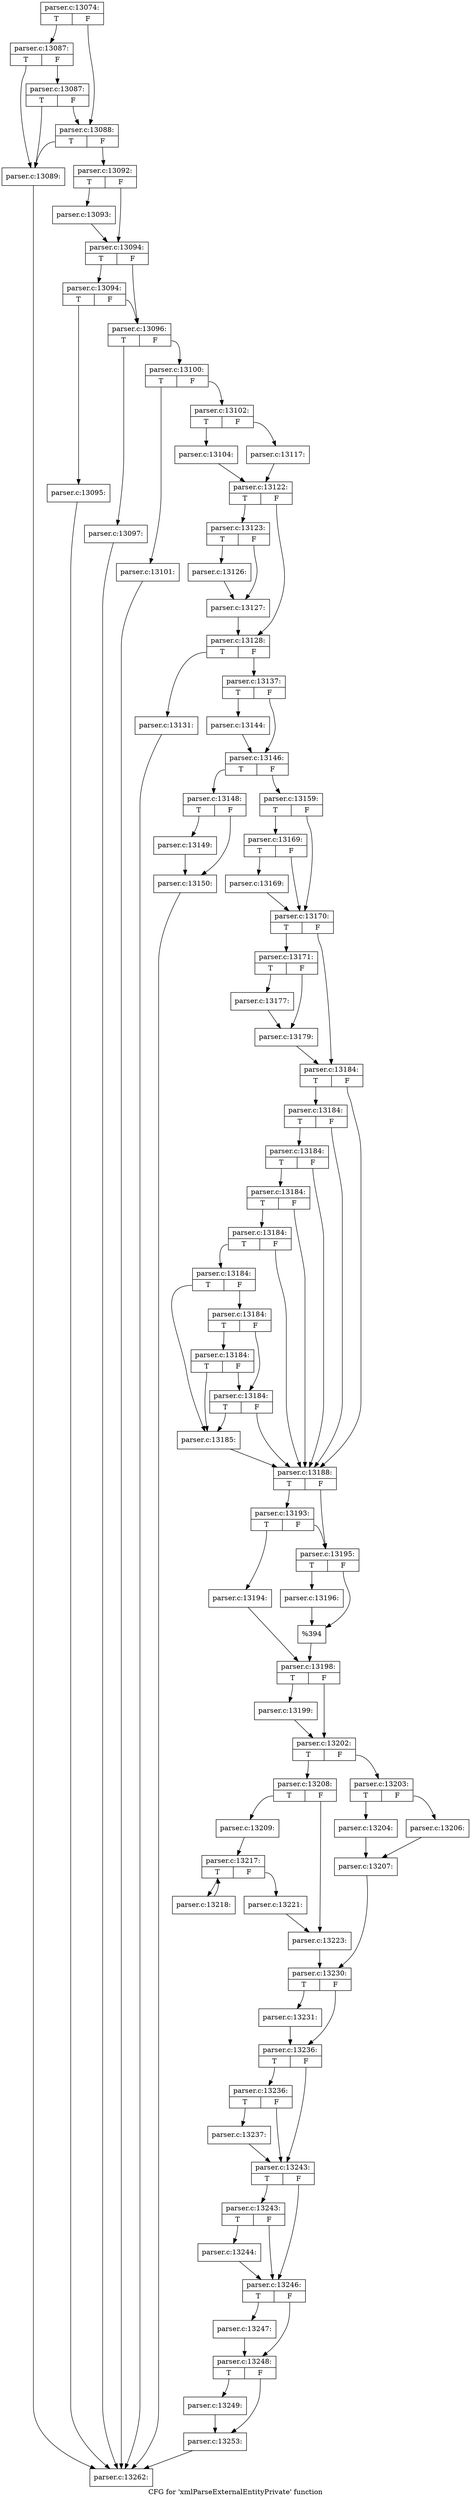 digraph "CFG for 'xmlParseExternalEntityPrivate' function" {
	label="CFG for 'xmlParseExternalEntityPrivate' function";

	Node0x55d73c302b10 [shape=record,label="{parser.c:13074:|{<s0>T|<s1>F}}"];
	Node0x55d73c302b10:s0 -> Node0x55d73c305e10;
	Node0x55d73c302b10:s1 -> Node0x55d73c305d90;
	Node0x55d73c305e10 [shape=record,label="{parser.c:13087:|{<s0>T|<s1>F}}"];
	Node0x55d73c305e10:s0 -> Node0x55d73c305cf0;
	Node0x55d73c305e10:s1 -> Node0x55d73c3060f0;
	Node0x55d73c3060f0 [shape=record,label="{parser.c:13087:|{<s0>T|<s1>F}}"];
	Node0x55d73c3060f0:s0 -> Node0x55d73c305cf0;
	Node0x55d73c3060f0:s1 -> Node0x55d73c305d90;
	Node0x55d73c305d90 [shape=record,label="{parser.c:13088:|{<s0>T|<s1>F}}"];
	Node0x55d73c305d90:s0 -> Node0x55d73c305cf0;
	Node0x55d73c305d90:s1 -> Node0x55d73c305d40;
	Node0x55d73c305cf0 [shape=record,label="{parser.c:13089:}"];
	Node0x55d73c305cf0 -> Node0x55d73c302b60;
	Node0x55d73c305d40 [shape=record,label="{parser.c:13092:|{<s0>T|<s1>F}}"];
	Node0x55d73c305d40:s0 -> Node0x55d73c306bf0;
	Node0x55d73c305d40:s1 -> Node0x55d73c306c40;
	Node0x55d73c306bf0 [shape=record,label="{parser.c:13093:}"];
	Node0x55d73c306bf0 -> Node0x55d73c306c40;
	Node0x55d73c306c40 [shape=record,label="{parser.c:13094:|{<s0>T|<s1>F}}"];
	Node0x55d73c306c40:s0 -> Node0x55d73c307200;
	Node0x55d73c306c40:s1 -> Node0x55d73c3071b0;
	Node0x55d73c307200 [shape=record,label="{parser.c:13094:|{<s0>T|<s1>F}}"];
	Node0x55d73c307200:s0 -> Node0x55d73c307160;
	Node0x55d73c307200:s1 -> Node0x55d73c3071b0;
	Node0x55d73c307160 [shape=record,label="{parser.c:13095:}"];
	Node0x55d73c307160 -> Node0x55d73c302b60;
	Node0x55d73c3071b0 [shape=record,label="{parser.c:13096:|{<s0>T|<s1>F}}"];
	Node0x55d73c3071b0:s0 -> Node0x55d73c3078f0;
	Node0x55d73c3071b0:s1 -> Node0x55d73c307940;
	Node0x55d73c3078f0 [shape=record,label="{parser.c:13097:}"];
	Node0x55d73c3078f0 -> Node0x55d73c302b60;
	Node0x55d73c307940 [shape=record,label="{parser.c:13100:|{<s0>T|<s1>F}}"];
	Node0x55d73c307940:s0 -> Node0x55d73c308190;
	Node0x55d73c307940:s1 -> Node0x55d73c3081e0;
	Node0x55d73c308190 [shape=record,label="{parser.c:13101:}"];
	Node0x55d73c308190 -> Node0x55d73c302b60;
	Node0x55d73c3081e0 [shape=record,label="{parser.c:13102:|{<s0>T|<s1>F}}"];
	Node0x55d73c3081e0:s0 -> Node0x55d73c3088d0;
	Node0x55d73c3081e0:s1 -> Node0x55d73c308970;
	Node0x55d73c3088d0 [shape=record,label="{parser.c:13104:}"];
	Node0x55d73c3088d0 -> Node0x55d73c308920;
	Node0x55d73c308970 [shape=record,label="{parser.c:13117:}"];
	Node0x55d73c308970 -> Node0x55d73c308920;
	Node0x55d73c308920 [shape=record,label="{parser.c:13122:|{<s0>T|<s1>F}}"];
	Node0x55d73c308920:s0 -> Node0x55d73c30bab0;
	Node0x55d73c308920:s1 -> Node0x55d73c30bb00;
	Node0x55d73c30bab0 [shape=record,label="{parser.c:13123:|{<s0>T|<s1>F}}"];
	Node0x55d73c30bab0:s0 -> Node0x55d73c30c3a0;
	Node0x55d73c30bab0:s1 -> Node0x55d73c30c3f0;
	Node0x55d73c30c3a0 [shape=record,label="{parser.c:13126:}"];
	Node0x55d73c30c3a0 -> Node0x55d73c30c3f0;
	Node0x55d73c30c3f0 [shape=record,label="{parser.c:13127:}"];
	Node0x55d73c30c3f0 -> Node0x55d73c30bb00;
	Node0x55d73c30bb00 [shape=record,label="{parser.c:13128:|{<s0>T|<s1>F}}"];
	Node0x55d73c30bb00:s0 -> Node0x55d73c30ce50;
	Node0x55d73c30bb00:s1 -> Node0x55d73c30cea0;
	Node0x55d73c30ce50 [shape=record,label="{parser.c:13131:}"];
	Node0x55d73c30ce50 -> Node0x55d73c302b60;
	Node0x55d73c30cea0 [shape=record,label="{parser.c:13137:|{<s0>T|<s1>F}}"];
	Node0x55d73c30cea0:s0 -> Node0x55d73c30eee0;
	Node0x55d73c30cea0:s1 -> Node0x55d73c30ef30;
	Node0x55d73c30eee0 [shape=record,label="{parser.c:13144:}"];
	Node0x55d73c30eee0 -> Node0x55d73c30ef30;
	Node0x55d73c30ef30 [shape=record,label="{parser.c:13146:|{<s0>T|<s1>F}}"];
	Node0x55d73c30ef30:s0 -> Node0x55d73c30fc70;
	Node0x55d73c30ef30:s1 -> Node0x55d73c30fcc0;
	Node0x55d73c30fc70 [shape=record,label="{parser.c:13148:|{<s0>T|<s1>F}}"];
	Node0x55d73c30fc70:s0 -> Node0x55d73c310080;
	Node0x55d73c30fc70:s1 -> Node0x55d73c3100d0;
	Node0x55d73c310080 [shape=record,label="{parser.c:13149:}"];
	Node0x55d73c310080 -> Node0x55d73c3100d0;
	Node0x55d73c3100d0 [shape=record,label="{parser.c:13150:}"];
	Node0x55d73c3100d0 -> Node0x55d73c302b60;
	Node0x55d73c30fcc0 [shape=record,label="{parser.c:13159:|{<s0>T|<s1>F}}"];
	Node0x55d73c30fcc0:s0 -> Node0x55d73c312430;
	Node0x55d73c30fcc0:s1 -> Node0x55d73c3123e0;
	Node0x55d73c312430 [shape=record,label="{parser.c:13169:|{<s0>T|<s1>F}}"];
	Node0x55d73c312430:s0 -> Node0x55d73c312390;
	Node0x55d73c312430:s1 -> Node0x55d73c3123e0;
	Node0x55d73c312390 [shape=record,label="{parser.c:13169:}"];
	Node0x55d73c312390 -> Node0x55d73c3123e0;
	Node0x55d73c3123e0 [shape=record,label="{parser.c:13170:|{<s0>T|<s1>F}}"];
	Node0x55d73c3123e0:s0 -> Node0x55d73c313020;
	Node0x55d73c3123e0:s1 -> Node0x55d73c313070;
	Node0x55d73c313020 [shape=record,label="{parser.c:13171:|{<s0>T|<s1>F}}"];
	Node0x55d73c313020:s0 -> Node0x55d73c3151a0;
	Node0x55d73c313020:s1 -> Node0x55d73c3151f0;
	Node0x55d73c3151a0 [shape=record,label="{parser.c:13177:}"];
	Node0x55d73c3151a0 -> Node0x55d73c3151f0;
	Node0x55d73c3151f0 [shape=record,label="{parser.c:13179:}"];
	Node0x55d73c3151f0 -> Node0x55d73c313070;
	Node0x55d73c313070 [shape=record,label="{parser.c:13184:|{<s0>T|<s1>F}}"];
	Node0x55d73c313070:s0 -> Node0x55d73c315b60;
	Node0x55d73c313070:s1 -> Node0x55d73c315970;
	Node0x55d73c315b60 [shape=record,label="{parser.c:13184:|{<s0>T|<s1>F}}"];
	Node0x55d73c315b60:s0 -> Node0x55d73c315b10;
	Node0x55d73c315b60:s1 -> Node0x55d73c315970;
	Node0x55d73c315b10 [shape=record,label="{parser.c:13184:|{<s0>T|<s1>F}}"];
	Node0x55d73c315b10:s0 -> Node0x55d73c315ac0;
	Node0x55d73c315b10:s1 -> Node0x55d73c315970;
	Node0x55d73c315ac0 [shape=record,label="{parser.c:13184:|{<s0>T|<s1>F}}"];
	Node0x55d73c315ac0:s0 -> Node0x55d73c315a40;
	Node0x55d73c315ac0:s1 -> Node0x55d73c315970;
	Node0x55d73c315a40 [shape=record,label="{parser.c:13184:|{<s0>T|<s1>F}}"];
	Node0x55d73c315a40:s0 -> Node0x55d73c3159c0;
	Node0x55d73c315a40:s1 -> Node0x55d73c315970;
	Node0x55d73c3159c0 [shape=record,label="{parser.c:13184:|{<s0>T|<s1>F}}"];
	Node0x55d73c3159c0:s0 -> Node0x55d73c315920;
	Node0x55d73c3159c0:s1 -> Node0x55d73c317490;
	Node0x55d73c317490 [shape=record,label="{parser.c:13184:|{<s0>T|<s1>F}}"];
	Node0x55d73c317490:s0 -> Node0x55d73c3179a0;
	Node0x55d73c317490:s1 -> Node0x55d73c317410;
	Node0x55d73c3179a0 [shape=record,label="{parser.c:13184:|{<s0>T|<s1>F}}"];
	Node0x55d73c3179a0:s0 -> Node0x55d73c315920;
	Node0x55d73c3179a0:s1 -> Node0x55d73c317410;
	Node0x55d73c317410 [shape=record,label="{parser.c:13184:|{<s0>T|<s1>F}}"];
	Node0x55d73c317410:s0 -> Node0x55d73c315920;
	Node0x55d73c317410:s1 -> Node0x55d73c315970;
	Node0x55d73c315920 [shape=record,label="{parser.c:13185:}"];
	Node0x55d73c315920 -> Node0x55d73c315970;
	Node0x55d73c315970 [shape=record,label="{parser.c:13188:|{<s0>T|<s1>F}}"];
	Node0x55d73c315970:s0 -> Node0x55d73c319230;
	Node0x55d73c315970:s1 -> Node0x55d73c3191e0;
	Node0x55d73c319230 [shape=record,label="{parser.c:13193:|{<s0>T|<s1>F}}"];
	Node0x55d73c319230:s0 -> Node0x55d73c319140;
	Node0x55d73c319230:s1 -> Node0x55d73c3191e0;
	Node0x55d73c319140 [shape=record,label="{parser.c:13194:}"];
	Node0x55d73c319140 -> Node0x55d73c319190;
	Node0x55d73c3191e0 [shape=record,label="{parser.c:13195:|{<s0>T|<s1>F}}"];
	Node0x55d73c3191e0:s0 -> Node0x55d73c31a070;
	Node0x55d73c3191e0:s1 -> Node0x55d73c31a0c0;
	Node0x55d73c31a070 [shape=record,label="{parser.c:13196:}"];
	Node0x55d73c31a070 -> Node0x55d73c31a0c0;
	Node0x55d73c31a0c0 [shape=record,label="{%394}"];
	Node0x55d73c31a0c0 -> Node0x55d73c319190;
	Node0x55d73c319190 [shape=record,label="{parser.c:13198:|{<s0>T|<s1>F}}"];
	Node0x55d73c319190:s0 -> Node0x55d73c31aa70;
	Node0x55d73c319190:s1 -> Node0x55d73c31aac0;
	Node0x55d73c31aa70 [shape=record,label="{parser.c:13199:}"];
	Node0x55d73c31aa70 -> Node0x55d73c31aac0;
	Node0x55d73c31aac0 [shape=record,label="{parser.c:13202:|{<s0>T|<s1>F}}"];
	Node0x55d73c31aac0:s0 -> Node0x55d73c31b450;
	Node0x55d73c31aac0:s1 -> Node0x55d73c31b3b0;
	Node0x55d73c31b3b0 [shape=record,label="{parser.c:13203:|{<s0>T|<s1>F}}"];
	Node0x55d73c31b3b0:s0 -> Node0x55d73c31b880;
	Node0x55d73c31b3b0:s1 -> Node0x55d73c31b920;
	Node0x55d73c31b880 [shape=record,label="{parser.c:13204:}"];
	Node0x55d73c31b880 -> Node0x55d73c31b8d0;
	Node0x55d73c31b920 [shape=record,label="{parser.c:13206:}"];
	Node0x55d73c31b920 -> Node0x55d73c31b8d0;
	Node0x55d73c31b8d0 [shape=record,label="{parser.c:13207:}"];
	Node0x55d73c31b8d0 -> Node0x55d73c31b400;
	Node0x55d73c31b450 [shape=record,label="{parser.c:13208:|{<s0>T|<s1>F}}"];
	Node0x55d73c31b450:s0 -> Node0x55d73c31c340;
	Node0x55d73c31b450:s1 -> Node0x55d73c31c390;
	Node0x55d73c31c340 [shape=record,label="{parser.c:13209:}"];
	Node0x55d73c31c340 -> Node0x55d73c31cf20;
	Node0x55d73c31cf20 [shape=record,label="{parser.c:13217:|{<s0>T|<s1>F}}"];
	Node0x55d73c31cf20:s0 -> Node0x55d73c31d320;
	Node0x55d73c31cf20:s1 -> Node0x55d73c31d140;
	Node0x55d73c31d320 [shape=record,label="{parser.c:13218:}"];
	Node0x55d73c31d320 -> Node0x55d73c31cf20;
	Node0x55d73c31d140 [shape=record,label="{parser.c:13221:}"];
	Node0x55d73c31d140 -> Node0x55d73c31c390;
	Node0x55d73c31c390 [shape=record,label="{parser.c:13223:}"];
	Node0x55d73c31c390 -> Node0x55d73c31b400;
	Node0x55d73c31b400 [shape=record,label="{parser.c:13230:|{<s0>T|<s1>F}}"];
	Node0x55d73c31b400:s0 -> Node0x55d73c31dfc0;
	Node0x55d73c31b400:s1 -> Node0x55d73c31e010;
	Node0x55d73c31dfc0 [shape=record,label="{parser.c:13231:}"];
	Node0x55d73c31dfc0 -> Node0x55d73c31e010;
	Node0x55d73c31e010 [shape=record,label="{parser.c:13236:|{<s0>T|<s1>F}}"];
	Node0x55d73c31e010:s0 -> Node0x55d73c31e8e0;
	Node0x55d73c31e010:s1 -> Node0x55d73c31e890;
	Node0x55d73c31e8e0 [shape=record,label="{parser.c:13236:|{<s0>T|<s1>F}}"];
	Node0x55d73c31e8e0:s0 -> Node0x55d73c31e840;
	Node0x55d73c31e8e0:s1 -> Node0x55d73c31e890;
	Node0x55d73c31e840 [shape=record,label="{parser.c:13237:}"];
	Node0x55d73c31e840 -> Node0x55d73c31e890;
	Node0x55d73c31e890 [shape=record,label="{parser.c:13243:|{<s0>T|<s1>F}}"];
	Node0x55d73c31e890:s0 -> Node0x55d73c320180;
	Node0x55d73c31e890:s1 -> Node0x55d73c320130;
	Node0x55d73c320180 [shape=record,label="{parser.c:13243:|{<s0>T|<s1>F}}"];
	Node0x55d73c320180:s0 -> Node0x55d73c3200e0;
	Node0x55d73c320180:s1 -> Node0x55d73c320130;
	Node0x55d73c3200e0 [shape=record,label="{parser.c:13244:}"];
	Node0x55d73c3200e0 -> Node0x55d73c320130;
	Node0x55d73c320130 [shape=record,label="{parser.c:13246:|{<s0>T|<s1>F}}"];
	Node0x55d73c320130:s0 -> Node0x55d73c321550;
	Node0x55d73c320130:s1 -> Node0x55d73c3215a0;
	Node0x55d73c321550 [shape=record,label="{parser.c:13247:}"];
	Node0x55d73c321550 -> Node0x55d73c3215a0;
	Node0x55d73c3215a0 [shape=record,label="{parser.c:13248:|{<s0>T|<s1>F}}"];
	Node0x55d73c3215a0:s0 -> Node0x55d73c321b30;
	Node0x55d73c3215a0:s1 -> Node0x55d73c321b80;
	Node0x55d73c321b30 [shape=record,label="{parser.c:13249:}"];
	Node0x55d73c321b30 -> Node0x55d73c321b80;
	Node0x55d73c321b80 [shape=record,label="{parser.c:13253:}"];
	Node0x55d73c321b80 -> Node0x55d73c302b60;
	Node0x55d73c302b60 [shape=record,label="{parser.c:13262:}"];
}

